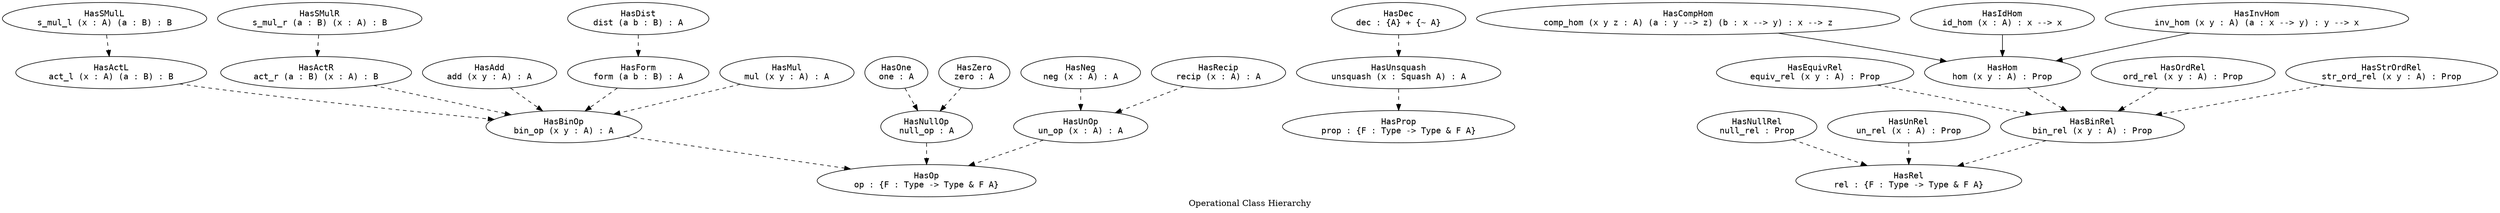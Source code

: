 digraph Has {
  label = "Operational Class Hierarchy"

  node [fontname = monospace]

  HasOp [label = "\N\nop : {F : Type -> Type & F A}"]
  HasProp [label = "\N\nprop : {F : Type -> Type & F A}"]
  HasRel [label = "\N\nrel : {F : Type -> Type & F A}"]

  // This Library

  node [style = solid]

  HasActL [label = "\N\nact_l (x : A) (a : B) : B"]
  HasActR [label = "\N\nact_r (a : B) (x : A) : B"]
  HasAdd [label = "\N\nadd (x y : A) : A"]
  HasBinOp [label = "\N\nbin_op (x y : A) : A"]
  HasNullRel [label = "\N\nnull_rel : Prop"]
  HasUnRel [label = "\N\nun_rel (x : A) : Prop"]
  HasBinRel [label = "\N\nbin_rel (x y : A) : Prop"]
  HasCompHom [label = "\N\ncomp_hom (x y z : A) (a : y --> z) (b : x --> y) : x --> z"]
  HasDec [label = "\N\ndec : {A} + {~ A}"]
  HasDist [label = "\N\ndist (a b : B) : A"]
  HasEquivRel [label = "\N\nequiv_rel (x y : A) : Prop"]
  HasForm [label = "\N\nform (a b : B) : A"]
  HasHom [label = "\N\nhom (x y : A) : Prop"]
  HasIdHom [label = "\N\nid_hom (x : A) : x --> x"]
  HasInvHom [label = "\N\ninv_hom (x y : A) (a : x --> y) : y --> x"]
  HasMul [label = "\N\nmul (x y : A) : A"]
  HasNeg [label = "\N\nneg (x : A) : A"]
  HasNullOp [label = "\N\nnull_op : A"]
  HasOne [label = "\N\none : A"]
  HasOrdRel [label = "\N\nord_rel (x y : A) : Prop"]
  HasRecip [label = "\N\nrecip (x : A) : A"]
  HasSMulL [label = "\N\ns_mul_l (x : A) (a : B) : B"]
  HasSMulR [label = "\N\ns_mul_r (a : B) (x : A) : B"]
  HasStrOrdRel [label = "\N\nstr_ord_rel (x y : A) : Prop"]
  HasUnOp [label = "\N\nun_op (x : A) : A"]
  HasUnsquash [label = "\N\nunsquash (x : Squash A) : A"]
  HasZero [label = "\N\nzero : A"]

  // Other Libraries

  node [style = dashed]

  // Superclasses and Constraints

  edge [style = solid]

  // This Library

  HasCompHom -> HasHom
  HasIdHom -> HasHom
  HasInvHom -> HasHom

  // Other Libraries

  // Subclasses and Instances

  edge [style = dashed]

  HasBinOp -> HasOp
  HasBinRel -> HasRel
  HasNullOp -> HasOp
  HasNullRel -> HasRel
  HasUnOp -> HasOp
  HasUnRel -> HasRel
  HasUnsquash -> HasProp

  // This Library

  HasActL -> HasBinOp
  HasActR -> HasBinOp
  HasAdd -> HasBinOp
  HasDist -> HasForm
  HasEquivRel -> HasBinRel
  HasForm -> HasBinOp
  HasHom -> HasBinRel
  HasMul -> HasBinOp
  HasNeg -> HasUnOp
  HasOne -> HasNullOp
  HasOrdRel -> HasBinRel
  HasRecip -> HasUnOp
  HasSMulL -> HasActL
  HasSMulR -> HasActR
  HasStrOrdRel -> HasBinRel
  HasZero -> HasNullOp

  HasDec -> HasUnsquash

  // Other Libraries
}
